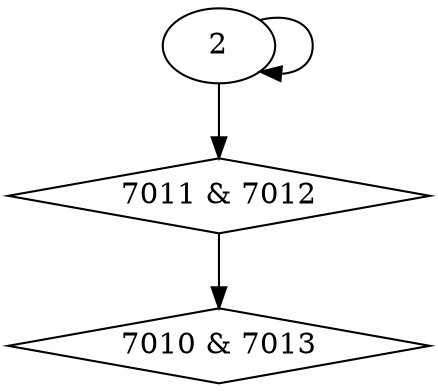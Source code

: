 digraph {
0 [label = "7010 & 7013", shape = diamond];
1 [label = "7011 & 7012", shape = diamond];
1 -> 0;
2 -> 1;
2 -> 2;
}
